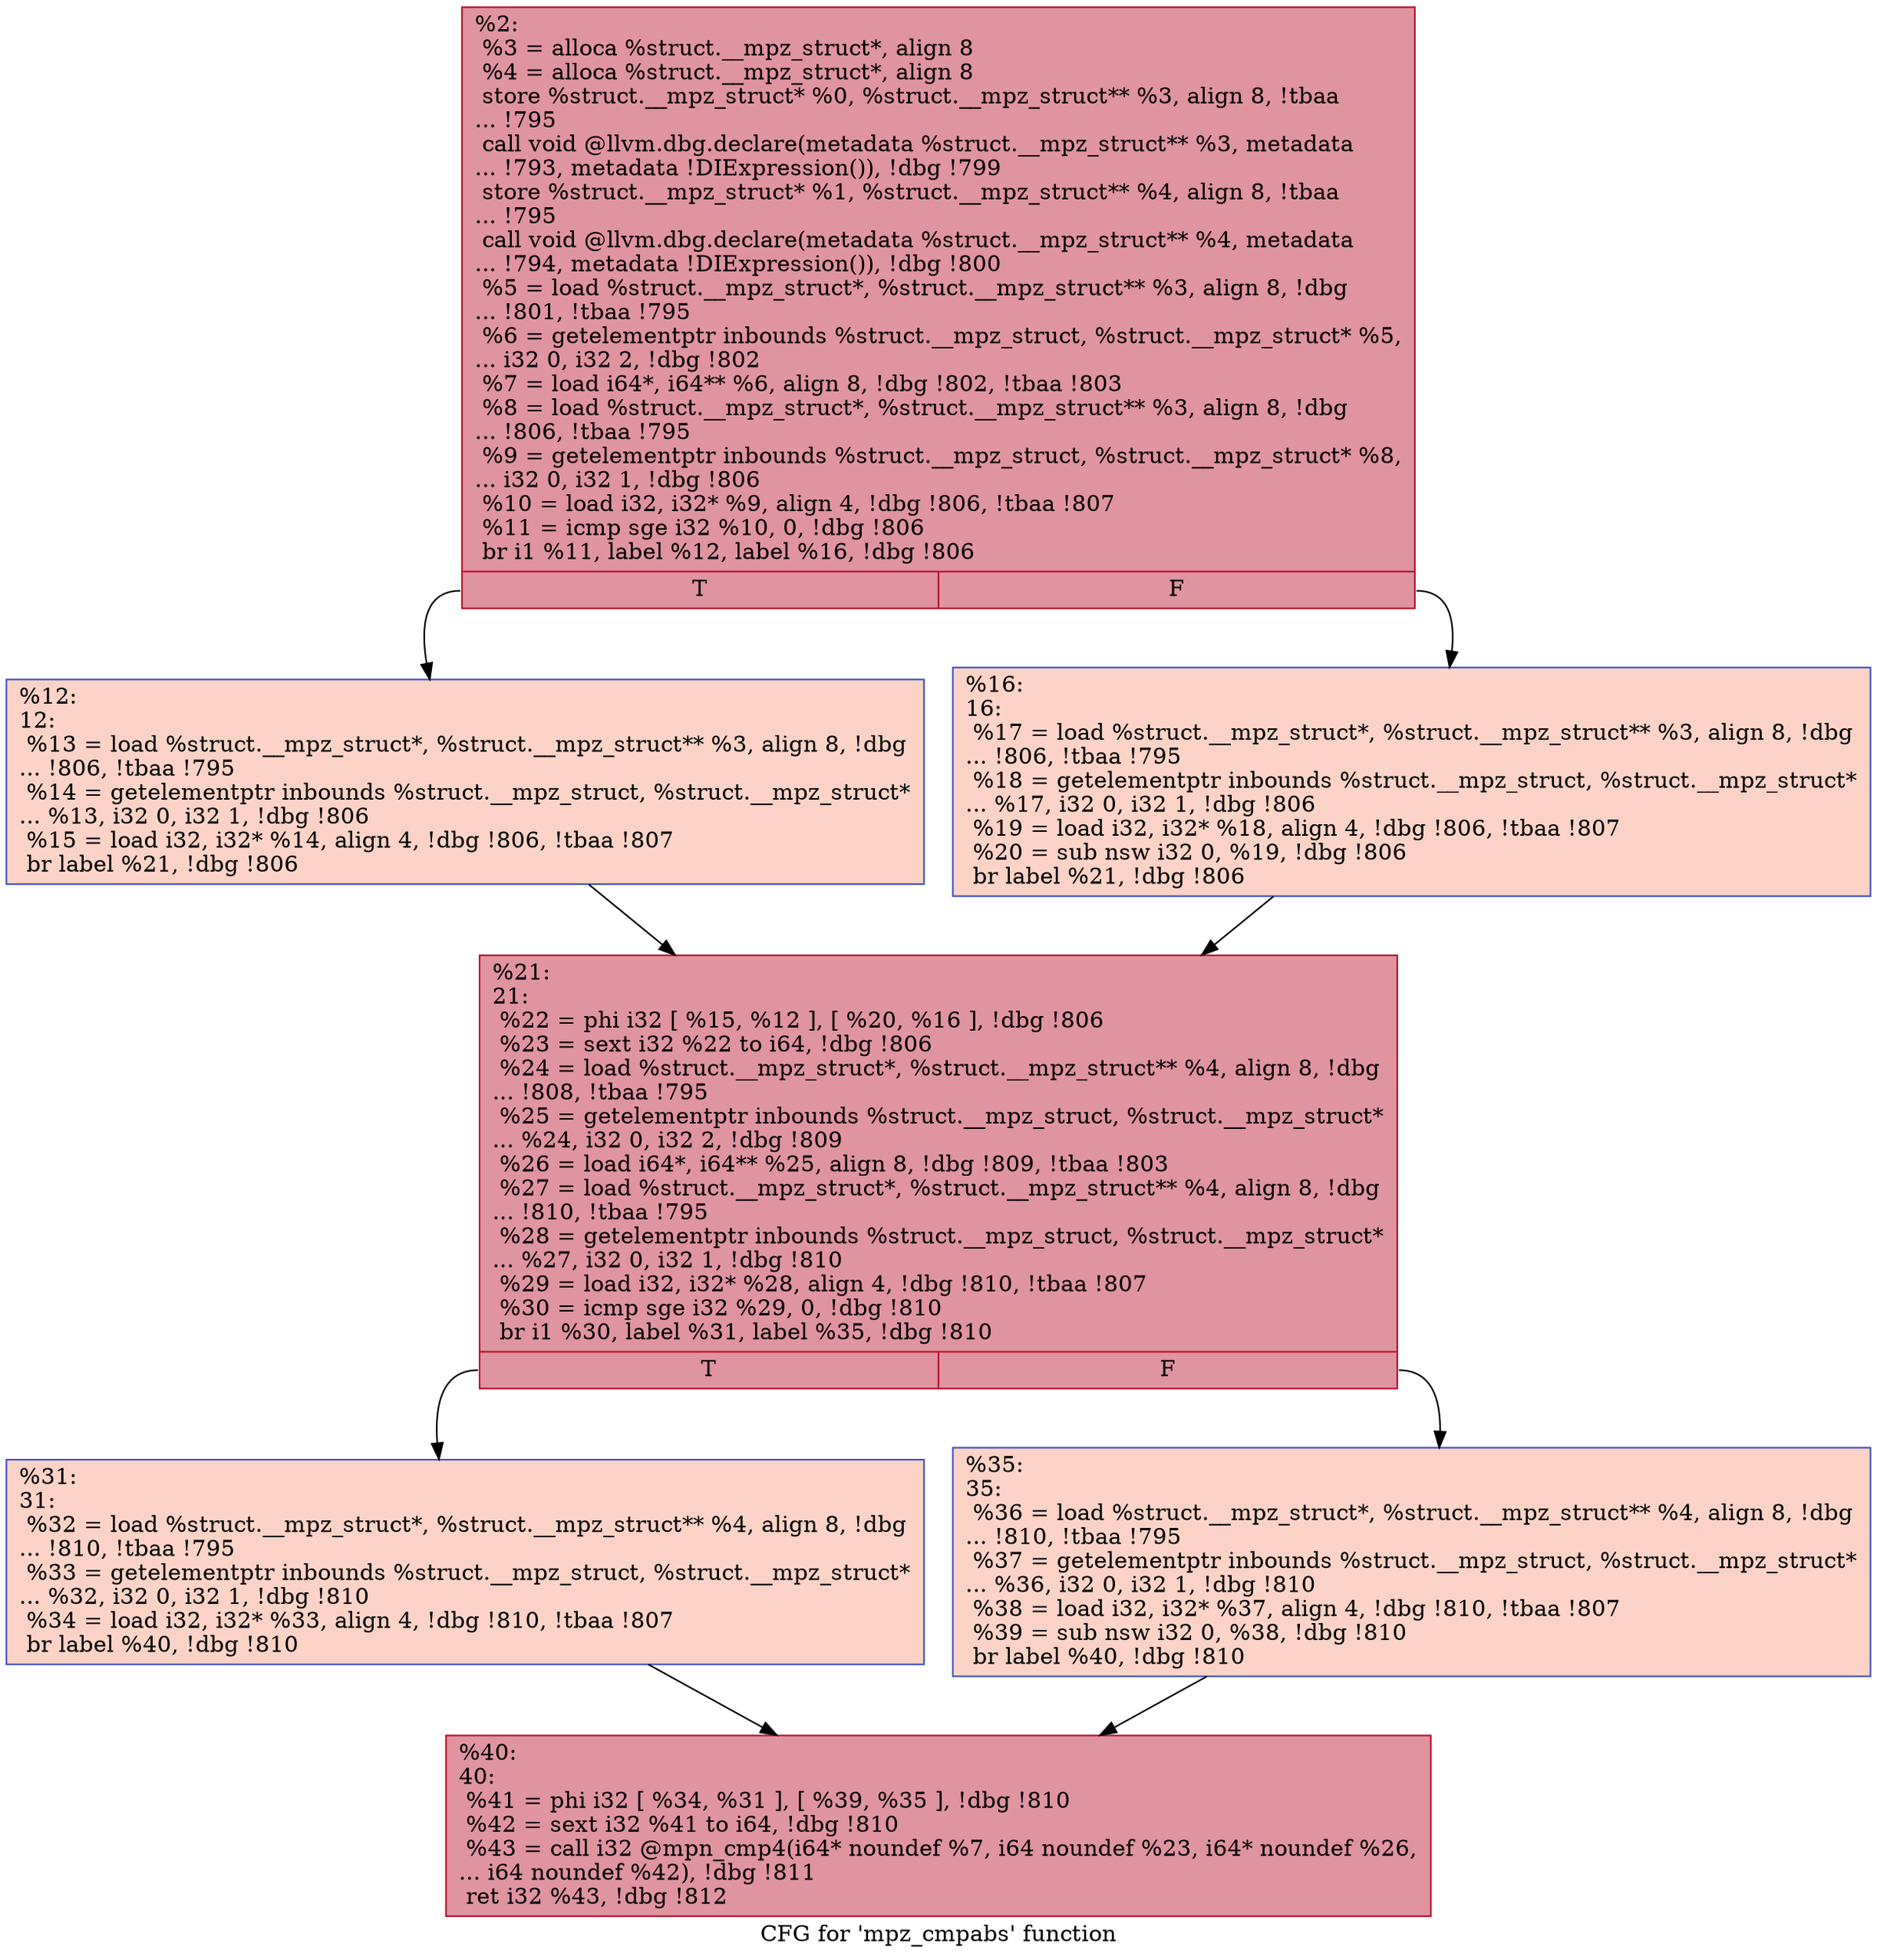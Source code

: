 digraph "CFG for 'mpz_cmpabs' function" {
	label="CFG for 'mpz_cmpabs' function";

	Node0x2681eb0 [shape=record,color="#b70d28ff", style=filled, fillcolor="#b70d2870",label="{%2:\l  %3 = alloca %struct.__mpz_struct*, align 8\l  %4 = alloca %struct.__mpz_struct*, align 8\l  store %struct.__mpz_struct* %0, %struct.__mpz_struct** %3, align 8, !tbaa\l... !795\l  call void @llvm.dbg.declare(metadata %struct.__mpz_struct** %3, metadata\l... !793, metadata !DIExpression()), !dbg !799\l  store %struct.__mpz_struct* %1, %struct.__mpz_struct** %4, align 8, !tbaa\l... !795\l  call void @llvm.dbg.declare(metadata %struct.__mpz_struct** %4, metadata\l... !794, metadata !DIExpression()), !dbg !800\l  %5 = load %struct.__mpz_struct*, %struct.__mpz_struct** %3, align 8, !dbg\l... !801, !tbaa !795\l  %6 = getelementptr inbounds %struct.__mpz_struct, %struct.__mpz_struct* %5,\l... i32 0, i32 2, !dbg !802\l  %7 = load i64*, i64** %6, align 8, !dbg !802, !tbaa !803\l  %8 = load %struct.__mpz_struct*, %struct.__mpz_struct** %3, align 8, !dbg\l... !806, !tbaa !795\l  %9 = getelementptr inbounds %struct.__mpz_struct, %struct.__mpz_struct* %8,\l... i32 0, i32 1, !dbg !806\l  %10 = load i32, i32* %9, align 4, !dbg !806, !tbaa !807\l  %11 = icmp sge i32 %10, 0, !dbg !806\l  br i1 %11, label %12, label %16, !dbg !806\l|{<s0>T|<s1>F}}"];
	Node0x2681eb0:s0 -> Node0x2685380;
	Node0x2681eb0:s1 -> Node0x26853d0;
	Node0x2685380 [shape=record,color="#3d50c3ff", style=filled, fillcolor="#f59c7d70",label="{%12:\l12:                                               \l  %13 = load %struct.__mpz_struct*, %struct.__mpz_struct** %3, align 8, !dbg\l... !806, !tbaa !795\l  %14 = getelementptr inbounds %struct.__mpz_struct, %struct.__mpz_struct*\l... %13, i32 0, i32 1, !dbg !806\l  %15 = load i32, i32* %14, align 4, !dbg !806, !tbaa !807\l  br label %21, !dbg !806\l}"];
	Node0x2685380 -> Node0x2685420;
	Node0x26853d0 [shape=record,color="#3d50c3ff", style=filled, fillcolor="#f59c7d70",label="{%16:\l16:                                               \l  %17 = load %struct.__mpz_struct*, %struct.__mpz_struct** %3, align 8, !dbg\l... !806, !tbaa !795\l  %18 = getelementptr inbounds %struct.__mpz_struct, %struct.__mpz_struct*\l... %17, i32 0, i32 1, !dbg !806\l  %19 = load i32, i32* %18, align 4, !dbg !806, !tbaa !807\l  %20 = sub nsw i32 0, %19, !dbg !806\l  br label %21, !dbg !806\l}"];
	Node0x26853d0 -> Node0x2685420;
	Node0x2685420 [shape=record,color="#b70d28ff", style=filled, fillcolor="#b70d2870",label="{%21:\l21:                                               \l  %22 = phi i32 [ %15, %12 ], [ %20, %16 ], !dbg !806\l  %23 = sext i32 %22 to i64, !dbg !806\l  %24 = load %struct.__mpz_struct*, %struct.__mpz_struct** %4, align 8, !dbg\l... !808, !tbaa !795\l  %25 = getelementptr inbounds %struct.__mpz_struct, %struct.__mpz_struct*\l... %24, i32 0, i32 2, !dbg !809\l  %26 = load i64*, i64** %25, align 8, !dbg !809, !tbaa !803\l  %27 = load %struct.__mpz_struct*, %struct.__mpz_struct** %4, align 8, !dbg\l... !810, !tbaa !795\l  %28 = getelementptr inbounds %struct.__mpz_struct, %struct.__mpz_struct*\l... %27, i32 0, i32 1, !dbg !810\l  %29 = load i32, i32* %28, align 4, !dbg !810, !tbaa !807\l  %30 = icmp sge i32 %29, 0, !dbg !810\l  br i1 %30, label %31, label %35, !dbg !810\l|{<s0>T|<s1>F}}"];
	Node0x2685420:s0 -> Node0x2685470;
	Node0x2685420:s1 -> Node0x26854c0;
	Node0x2685470 [shape=record,color="#3d50c3ff", style=filled, fillcolor="#f59c7d70",label="{%31:\l31:                                               \l  %32 = load %struct.__mpz_struct*, %struct.__mpz_struct** %4, align 8, !dbg\l... !810, !tbaa !795\l  %33 = getelementptr inbounds %struct.__mpz_struct, %struct.__mpz_struct*\l... %32, i32 0, i32 1, !dbg !810\l  %34 = load i32, i32* %33, align 4, !dbg !810, !tbaa !807\l  br label %40, !dbg !810\l}"];
	Node0x2685470 -> Node0x2685510;
	Node0x26854c0 [shape=record,color="#3d50c3ff", style=filled, fillcolor="#f59c7d70",label="{%35:\l35:                                               \l  %36 = load %struct.__mpz_struct*, %struct.__mpz_struct** %4, align 8, !dbg\l... !810, !tbaa !795\l  %37 = getelementptr inbounds %struct.__mpz_struct, %struct.__mpz_struct*\l... %36, i32 0, i32 1, !dbg !810\l  %38 = load i32, i32* %37, align 4, !dbg !810, !tbaa !807\l  %39 = sub nsw i32 0, %38, !dbg !810\l  br label %40, !dbg !810\l}"];
	Node0x26854c0 -> Node0x2685510;
	Node0x2685510 [shape=record,color="#b70d28ff", style=filled, fillcolor="#b70d2870",label="{%40:\l40:                                               \l  %41 = phi i32 [ %34, %31 ], [ %39, %35 ], !dbg !810\l  %42 = sext i32 %41 to i64, !dbg !810\l  %43 = call i32 @mpn_cmp4(i64* noundef %7, i64 noundef %23, i64* noundef %26,\l... i64 noundef %42), !dbg !811\l  ret i32 %43, !dbg !812\l}"];
}
